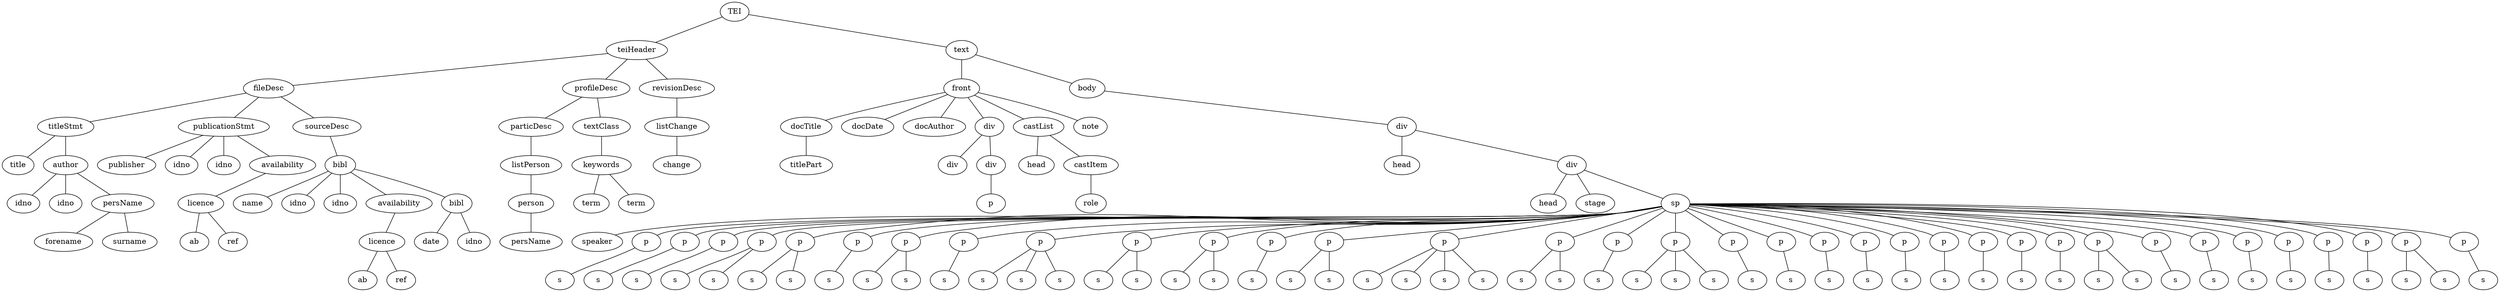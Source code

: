 graph Tree {
	"t0" [label = "TEI"];
	"t1" [label = "teiHeader"];
	"t2" [label = "fileDesc"];
	"t3" [label = "titleStmt"];
	"t4" [label = "title"];
	"t5" [label = "author"];
	"t6" [label = "idno"];
	"t7" [label = "idno"];
	"t8" [label = "persName"];
	"t9" [label = "forename"];
	"t10" [label = "surname"];
	"t11" [label = "publicationStmt"];
	"t12" [label = "publisher"];
	"t13" [label = "idno"];
	"t14" [label = "idno"];
	"t15" [label = "availability"];
	"t16" [label = "licence"];
	"t17" [label = "ab"];
	"t18" [label = "ref"];
	"t19" [label = "sourceDesc"];
	"t20" [label = "bibl"];
	"t21" [label = "name"];
	"t22" [label = "idno"];
	"t23" [label = "idno"];
	"t24" [label = "availability"];
	"t25" [label = "licence"];
	"t26" [label = "ab"];
	"t27" [label = "ref"];
	"t28" [label = "bibl"];
	"t29" [label = "date"];
	"t30" [label = "idno"];
	"t31" [label = "profileDesc"];
	"t32" [label = "particDesc"];
	"t33" [label = "listPerson"];
	"t34" [label = "person"];
	"t35" [label = "persName"];
	"t36" [label = "textClass"];
	"t37" [label = "keywords"];
	"t38" [label = "term"];
	"t39" [label = "term"];
	"t40" [label = "revisionDesc"];
	"t41" [label = "listChange"];
	"t42" [label = "change"];
	"t43" [label = "text"];
	"t44" [label = "front"];
	"t45" [label = "docTitle"];
	"t46" [label = "titlePart"];
	"t47" [label = "docDate"];
	"t48" [label = "docAuthor"];
	"t49" [label = "div"];
	"t50" [label = "div"];
	"t51" [label = "div"];
	"t52" [label = "p"];
	"t53" [label = "castList"];
	"t54" [label = "head"];
	"t55" [label = "castItem"];
	"t56" [label = "role"];
	"t57" [label = "note"];
	"t58" [label = "body"];
	"t59" [label = "div"];
	"t60" [label = "head"];
	"t61" [label = "div"];
	"t62" [label = "head"];
	"t63" [label = "stage"];
	"t64" [label = "sp"];
	"t65" [label = "speaker"];
	"t66" [label = "p"];
	"t67" [label = "s"];
	"t68" [label = "p"];
	"t69" [label = "s"];
	"t70" [label = "p"];
	"t71" [label = "s"];
	"t72" [label = "p"];
	"t73" [label = "s"];
	"t74" [label = "s"];
	"t75" [label = "p"];
	"t76" [label = "s"];
	"t77" [label = "s"];
	"t78" [label = "p"];
	"t79" [label = "s"];
	"t80" [label = "p"];
	"t81" [label = "s"];
	"t82" [label = "s"];
	"t83" [label = "p"];
	"t84" [label = "s"];
	"t85" [label = "p"];
	"t86" [label = "s"];
	"t87" [label = "s"];
	"t88" [label = "s"];
	"t89" [label = "p"];
	"t90" [label = "s"];
	"t91" [label = "s"];
	"t92" [label = "p"];
	"t93" [label = "s"];
	"t94" [label = "s"];
	"t95" [label = "p"];
	"t96" [label = "s"];
	"t97" [label = "p"];
	"t98" [label = "s"];
	"t99" [label = "s"];
	"t100" [label = "p"];
	"t101" [label = "s"];
	"t102" [label = "s"];
	"t103" [label = "s"];
	"t104" [label = "s"];
	"t105" [label = "p"];
	"t106" [label = "s"];
	"t107" [label = "s"];
	"t108" [label = "p"];
	"t109" [label = "s"];
	"t110" [label = "p"];
	"t111" [label = "s"];
	"t112" [label = "s"];
	"t113" [label = "s"];
	"t114" [label = "p"];
	"t115" [label = "s"];
	"t116" [label = "p"];
	"t117" [label = "s"];
	"t118" [label = "p"];
	"t119" [label = "s"];
	"t120" [label = "p"];
	"t121" [label = "s"];
	"t122" [label = "p"];
	"t123" [label = "s"];
	"t124" [label = "p"];
	"t125" [label = "s"];
	"t126" [label = "p"];
	"t127" [label = "s"];
	"t128" [label = "p"];
	"t129" [label = "s"];
	"t130" [label = "p"];
	"t131" [label = "s"];
	"t132" [label = "p"];
	"t133" [label = "s"];
	"t134" [label = "s"];
	"t135" [label = "p"];
	"t136" [label = "s"];
	"t137" [label = "p"];
	"t138" [label = "s"];
	"t139" [label = "p"];
	"t140" [label = "s"];
	"t141" [label = "p"];
	"t142" [label = "s"];
	"t143" [label = "p"];
	"t144" [label = "s"];
	"t145" [label = "p"];
	"t146" [label = "s"];
	"t147" [label = "p"];
	"t148" [label = "s"];
	"t149" [label = "s"];
	"t150" [label = "p"];
	"t151" [label = "s"];
	"t0" -- "t1";
	"t1" -- "t2";
	"t2" -- "t3";
	"t3" -- "t4";
	"t3" -- "t5";
	"t5" -- "t6";
	"t5" -- "t7";
	"t5" -- "t8";
	"t8" -- "t9";
	"t8" -- "t10";
	"t2" -- "t11";
	"t11" -- "t12";
	"t11" -- "t13";
	"t11" -- "t14";
	"t11" -- "t15";
	"t15" -- "t16";
	"t16" -- "t17";
	"t16" -- "t18";
	"t2" -- "t19";
	"t19" -- "t20";
	"t20" -- "t21";
	"t20" -- "t22";
	"t20" -- "t23";
	"t20" -- "t24";
	"t24" -- "t25";
	"t25" -- "t26";
	"t25" -- "t27";
	"t20" -- "t28";
	"t28" -- "t29";
	"t28" -- "t30";
	"t1" -- "t31";
	"t31" -- "t32";
	"t32" -- "t33";
	"t33" -- "t34";
	"t34" -- "t35";
	"t31" -- "t36";
	"t36" -- "t37";
	"t37" -- "t38";
	"t37" -- "t39";
	"t1" -- "t40";
	"t40" -- "t41";
	"t41" -- "t42";
	"t0" -- "t43";
	"t43" -- "t44";
	"t44" -- "t45";
	"t45" -- "t46";
	"t44" -- "t47";
	"t44" -- "t48";
	"t44" -- "t49";
	"t49" -- "t50";
	"t49" -- "t51";
	"t51" -- "t52";
	"t44" -- "t53";
	"t53" -- "t54";
	"t53" -- "t55";
	"t55" -- "t56";
	"t44" -- "t57";
	"t43" -- "t58";
	"t58" -- "t59";
	"t59" -- "t60";
	"t59" -- "t61";
	"t61" -- "t62";
	"t61" -- "t63";
	"t61" -- "t64";
	"t64" -- "t65";
	"t64" -- "t66";
	"t66" -- "t67";
	"t64" -- "t68";
	"t68" -- "t69";
	"t64" -- "t70";
	"t70" -- "t71";
	"t64" -- "t72";
	"t72" -- "t73";
	"t72" -- "t74";
	"t64" -- "t75";
	"t75" -- "t76";
	"t75" -- "t77";
	"t64" -- "t78";
	"t78" -- "t79";
	"t64" -- "t80";
	"t80" -- "t81";
	"t80" -- "t82";
	"t64" -- "t83";
	"t83" -- "t84";
	"t64" -- "t85";
	"t85" -- "t86";
	"t85" -- "t87";
	"t85" -- "t88";
	"t64" -- "t89";
	"t89" -- "t90";
	"t89" -- "t91";
	"t64" -- "t92";
	"t92" -- "t93";
	"t92" -- "t94";
	"t64" -- "t95";
	"t95" -- "t96";
	"t64" -- "t97";
	"t97" -- "t98";
	"t97" -- "t99";
	"t64" -- "t100";
	"t100" -- "t101";
	"t100" -- "t102";
	"t100" -- "t103";
	"t100" -- "t104";
	"t64" -- "t105";
	"t105" -- "t106";
	"t105" -- "t107";
	"t64" -- "t108";
	"t108" -- "t109";
	"t64" -- "t110";
	"t110" -- "t111";
	"t110" -- "t112";
	"t110" -- "t113";
	"t64" -- "t114";
	"t114" -- "t115";
	"t64" -- "t116";
	"t116" -- "t117";
	"t64" -- "t118";
	"t118" -- "t119";
	"t64" -- "t120";
	"t120" -- "t121";
	"t64" -- "t122";
	"t122" -- "t123";
	"t64" -- "t124";
	"t124" -- "t125";
	"t64" -- "t126";
	"t126" -- "t127";
	"t64" -- "t128";
	"t128" -- "t129";
	"t64" -- "t130";
	"t130" -- "t131";
	"t64" -- "t132";
	"t132" -- "t133";
	"t132" -- "t134";
	"t64" -- "t135";
	"t135" -- "t136";
	"t64" -- "t137";
	"t137" -- "t138";
	"t64" -- "t139";
	"t139" -- "t140";
	"t64" -- "t141";
	"t141" -- "t142";
	"t64" -- "t143";
	"t143" -- "t144";
	"t64" -- "t145";
	"t145" -- "t146";
	"t64" -- "t147";
	"t147" -- "t148";
	"t147" -- "t149";
	"t64" -- "t150";
	"t150" -- "t151";
}
